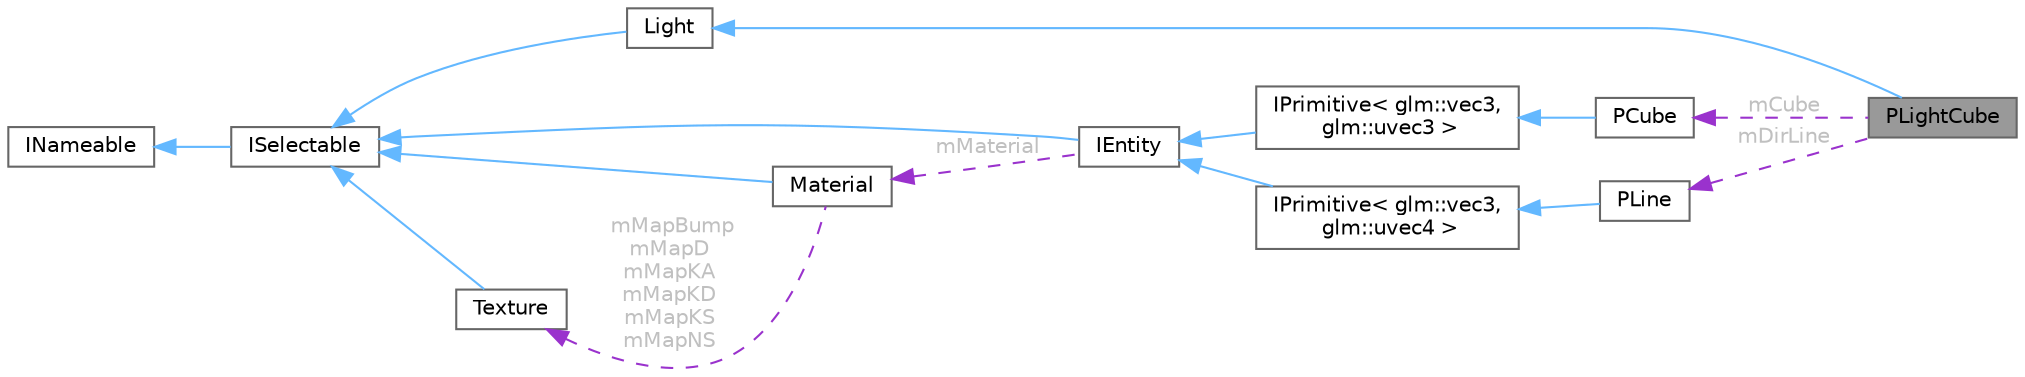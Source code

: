 digraph "PLightCube"
{
 // LATEX_PDF_SIZE
  bgcolor="transparent";
  edge [fontname=Helvetica,fontsize=10,labelfontname=Helvetica,labelfontsize=10];
  node [fontname=Helvetica,fontsize=10,shape=box,height=0.2,width=0.4];
  rankdir="LR";
  Node1 [id="Node000001",label="PLightCube",height=0.2,width=0.4,color="gray40", fillcolor="grey60", style="filled", fontcolor="black",tooltip=" "];
  Node2 -> Node1 [id="edge1_Node000001_Node000002",dir="back",color="steelblue1",style="solid",tooltip=" "];
  Node2 [id="Node000002",label="Light",height=0.2,width=0.4,color="gray40", fillcolor="white", style="filled",URL="$class_light.html",tooltip=" "];
  Node3 -> Node2 [id="edge2_Node000002_Node000003",dir="back",color="steelblue1",style="solid",tooltip=" "];
  Node3 [id="Node000003",label="ISelectable",height=0.2,width=0.4,color="gray40", fillcolor="white", style="filled",URL="$class_i_selectable.html",tooltip="Interface for all items that can be selected to be viewed in the inspector."];
  Node4 -> Node3 [id="edge3_Node000003_Node000004",dir="back",color="steelblue1",style="solid",tooltip=" "];
  Node4 [id="Node000004",label="INameable",height=0.2,width=0.4,color="gray40", fillcolor="white", style="filled",URL="$class_i_nameable.html",tooltip="An object that keeps track of its name and scope."];
  Node5 -> Node1 [id="edge4_Node000001_Node000005",dir="back",color="darkorchid3",style="dashed",tooltip=" ",label=" mCube",fontcolor="grey" ];
  Node5 [id="Node000005",label="PCube",height=0.2,width=0.4,color="gray40", fillcolor="white", style="filled",URL="$class_p_cube.html",tooltip=" "];
  Node6 -> Node5 [id="edge5_Node000005_Node000006",dir="back",color="steelblue1",style="solid",tooltip=" "];
  Node6 [id="Node000006",label="IPrimitive\< glm::vec3,\l glm::uvec3 \>",height=0.2,width=0.4,color="gray40", fillcolor="white", style="filled",URL="$class_i_primitive.html",tooltip=" "];
  Node7 -> Node6 [id="edge6_Node000006_Node000007",dir="back",color="steelblue1",style="solid",tooltip=" "];
  Node7 [id="Node000007",label="IEntity",height=0.2,width=0.4,color="gray40", fillcolor="white", style="filled",URL="$class_i_entity.html",tooltip=" "];
  Node3 -> Node7 [id="edge7_Node000007_Node000003",dir="back",color="steelblue1",style="solid",tooltip=" "];
  Node8 -> Node7 [id="edge8_Node000007_Node000008",dir="back",color="darkorchid3",style="dashed",tooltip=" ",label=" mMaterial",fontcolor="grey" ];
  Node8 [id="Node000008",label="Material",height=0.2,width=0.4,color="gray40", fillcolor="white", style="filled",URL="$class_material.html",tooltip="Class that stores all texture and render information for a material."];
  Node3 -> Node8 [id="edge9_Node000008_Node000003",dir="back",color="steelblue1",style="solid",tooltip=" "];
  Node9 -> Node8 [id="edge10_Node000008_Node000009",dir="back",color="darkorchid3",style="dashed",tooltip=" ",label=" mMapBump\nmMapD\nmMapKA\nmMapKD\nmMapKS\nmMapNS",fontcolor="grey" ];
  Node9 [id="Node000009",label="Texture",height=0.2,width=0.4,color="gray40", fillcolor="white", style="filled",URL="$struct_texture.html",tooltip="A structure that stores a texture file that has been read into the OpenGL context."];
  Node3 -> Node9 [id="edge11_Node000009_Node000003",dir="back",color="steelblue1",style="solid",tooltip=" "];
  Node10 -> Node1 [id="edge12_Node000001_Node000010",dir="back",color="darkorchid3",style="dashed",tooltip=" ",label=" mDirLine",fontcolor="grey" ];
  Node10 [id="Node000010",label="PLine",height=0.2,width=0.4,color="gray40", fillcolor="white", style="filled",URL="$class_p_line.html",tooltip=" "];
  Node11 -> Node10 [id="edge13_Node000010_Node000011",dir="back",color="steelblue1",style="solid",tooltip=" "];
  Node11 [id="Node000011",label="IPrimitive\< glm::vec3,\l glm::uvec4 \>",height=0.2,width=0.4,color="gray40", fillcolor="white", style="filled",URL="$class_i_primitive.html",tooltip=" "];
  Node7 -> Node11 [id="edge14_Node000011_Node000007",dir="back",color="steelblue1",style="solid",tooltip=" "];
}
